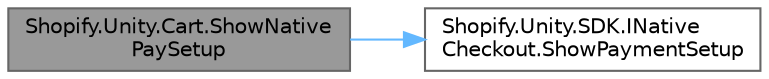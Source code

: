 digraph "Shopify.Unity.Cart.ShowNativePaySetup"
{
 // LATEX_PDF_SIZE
  bgcolor="transparent";
  edge [fontname=Helvetica,fontsize=10,labelfontname=Helvetica,labelfontsize=10];
  node [fontname=Helvetica,fontsize=10,shape=box,height=0.2,width=0.4];
  rankdir="LR";
  Node1 [id="Node000001",label="Shopify.Unity.Cart.ShowNative\lPaySetup",height=0.2,width=0.4,color="gray40", fillcolor="grey60", style="filled", fontcolor="black",tooltip="Launch a native payment app to prompt the user to setup their payment card."];
  Node1 -> Node2 [id="edge1_Node000001_Node000002",color="steelblue1",style="solid",tooltip=" "];
  Node2 [id="Node000002",label="Shopify.Unity.SDK.INative\lCheckout.ShowPaymentSetup",height=0.2,width=0.4,color="grey40", fillcolor="white", style="filled",URL="$interface_shopify_1_1_unity_1_1_s_d_k_1_1_i_native_checkout.html#a9807c0730a46228a1e77a2d187c6a486",tooltip="Invokes a native method that will prompt the user to setup the user's payment card via the native wal..."];
}
